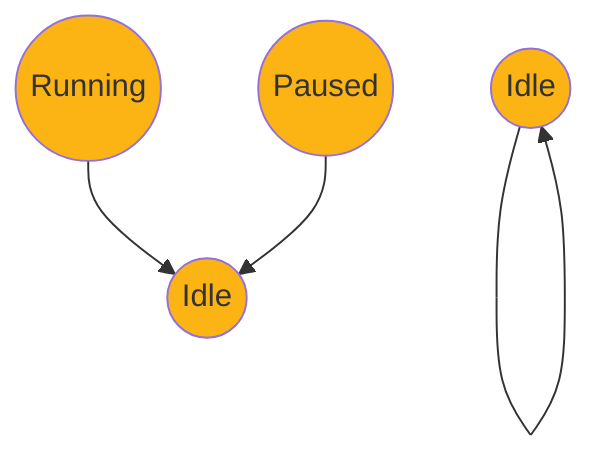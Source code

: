 flowchart TD
    classDef function fill:#c6d22c
    classDef condition fill:#7cb2de
    classDef state fill:#fcb415
    classDef error fill:#FF999C

    B((Idle)):::state --> B
    C((Running)):::state -->E((Idle)):::state
    D((Paused)):::state -->E